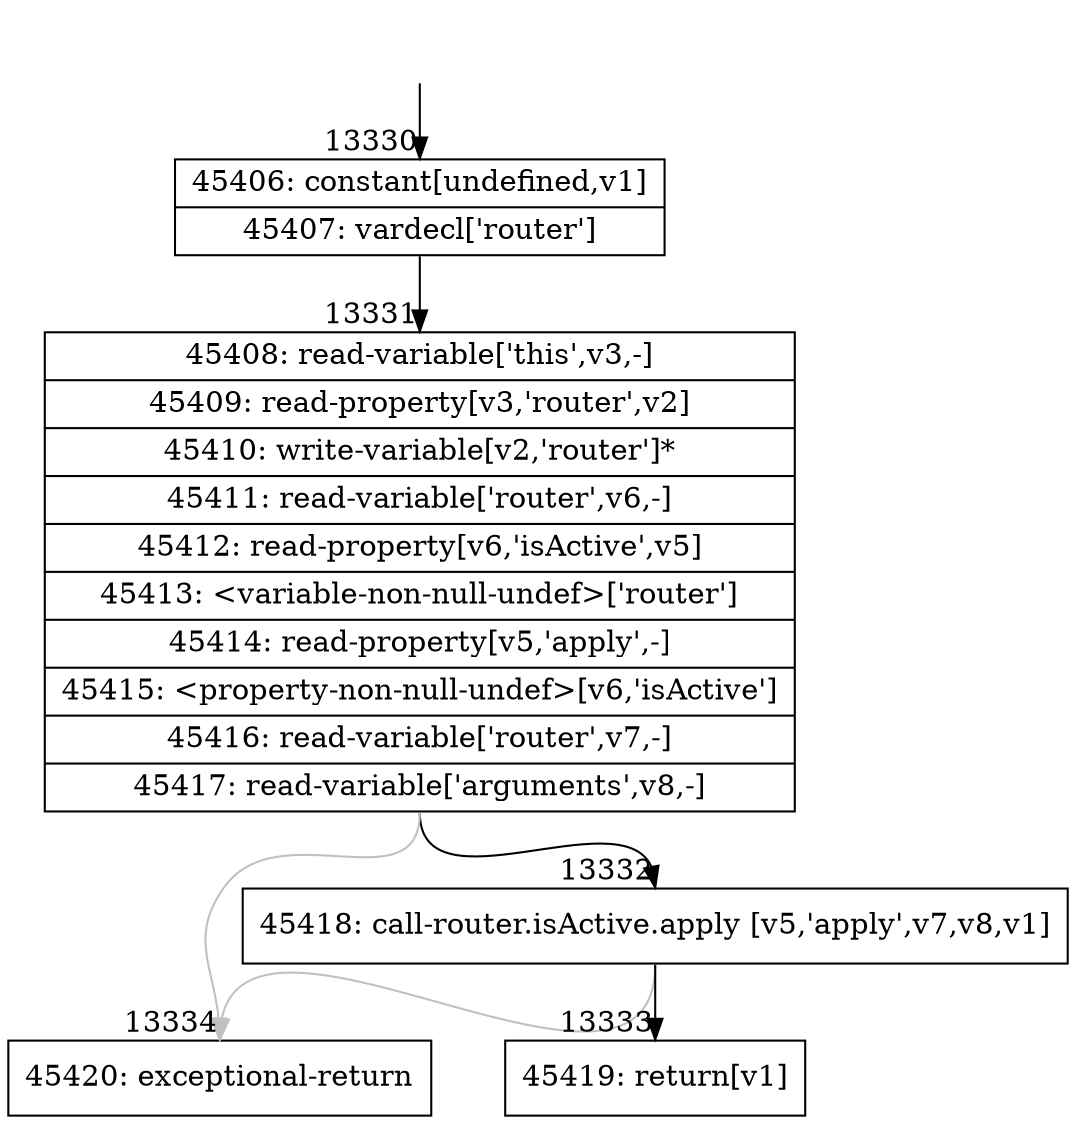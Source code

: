 digraph {
rankdir="TD"
BB_entry1100[shape=none,label=""];
BB_entry1100 -> BB13330 [tailport=s, headport=n, headlabel="    13330"]
BB13330 [shape=record label="{45406: constant[undefined,v1]|45407: vardecl['router']}" ] 
BB13330 -> BB13331 [tailport=s, headport=n, headlabel="      13331"]
BB13331 [shape=record label="{45408: read-variable['this',v3,-]|45409: read-property[v3,'router',v2]|45410: write-variable[v2,'router']*|45411: read-variable['router',v6,-]|45412: read-property[v6,'isActive',v5]|45413: \<variable-non-null-undef\>['router']|45414: read-property[v5,'apply',-]|45415: \<property-non-null-undef\>[v6,'isActive']|45416: read-variable['router',v7,-]|45417: read-variable['arguments',v8,-]}" ] 
BB13331 -> BB13332 [tailport=s, headport=n, headlabel="      13332"]
BB13331 -> BB13334 [tailport=s, headport=n, color=gray, headlabel="      13334"]
BB13332 [shape=record label="{45418: call-router.isActive.apply [v5,'apply',v7,v8,v1]}" ] 
BB13332 -> BB13333 [tailport=s, headport=n, headlabel="      13333"]
BB13332 -> BB13334 [tailport=s, headport=n, color=gray]
BB13333 [shape=record label="{45419: return[v1]}" ] 
BB13334 [shape=record label="{45420: exceptional-return}" ] 
//#$~ 24993
}
